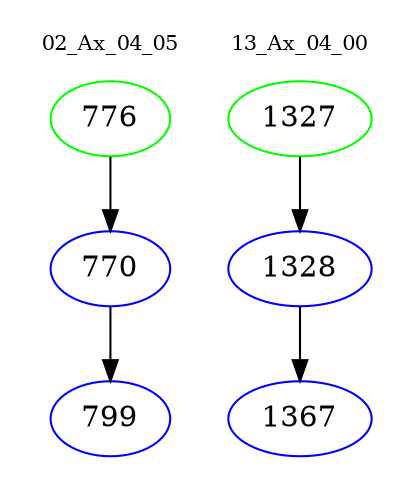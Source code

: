digraph{
subgraph cluster_0 {
color = white
label = "02_Ax_04_05";
fontsize=10;
T0_776 [label="776", color="green"]
T0_776 -> T0_770 [color="black"]
T0_770 [label="770", color="blue"]
T0_770 -> T0_799 [color="black"]
T0_799 [label="799", color="blue"]
}
subgraph cluster_1 {
color = white
label = "13_Ax_04_00";
fontsize=10;
T1_1327 [label="1327", color="green"]
T1_1327 -> T1_1328 [color="black"]
T1_1328 [label="1328", color="blue"]
T1_1328 -> T1_1367 [color="black"]
T1_1367 [label="1367", color="blue"]
}
}
